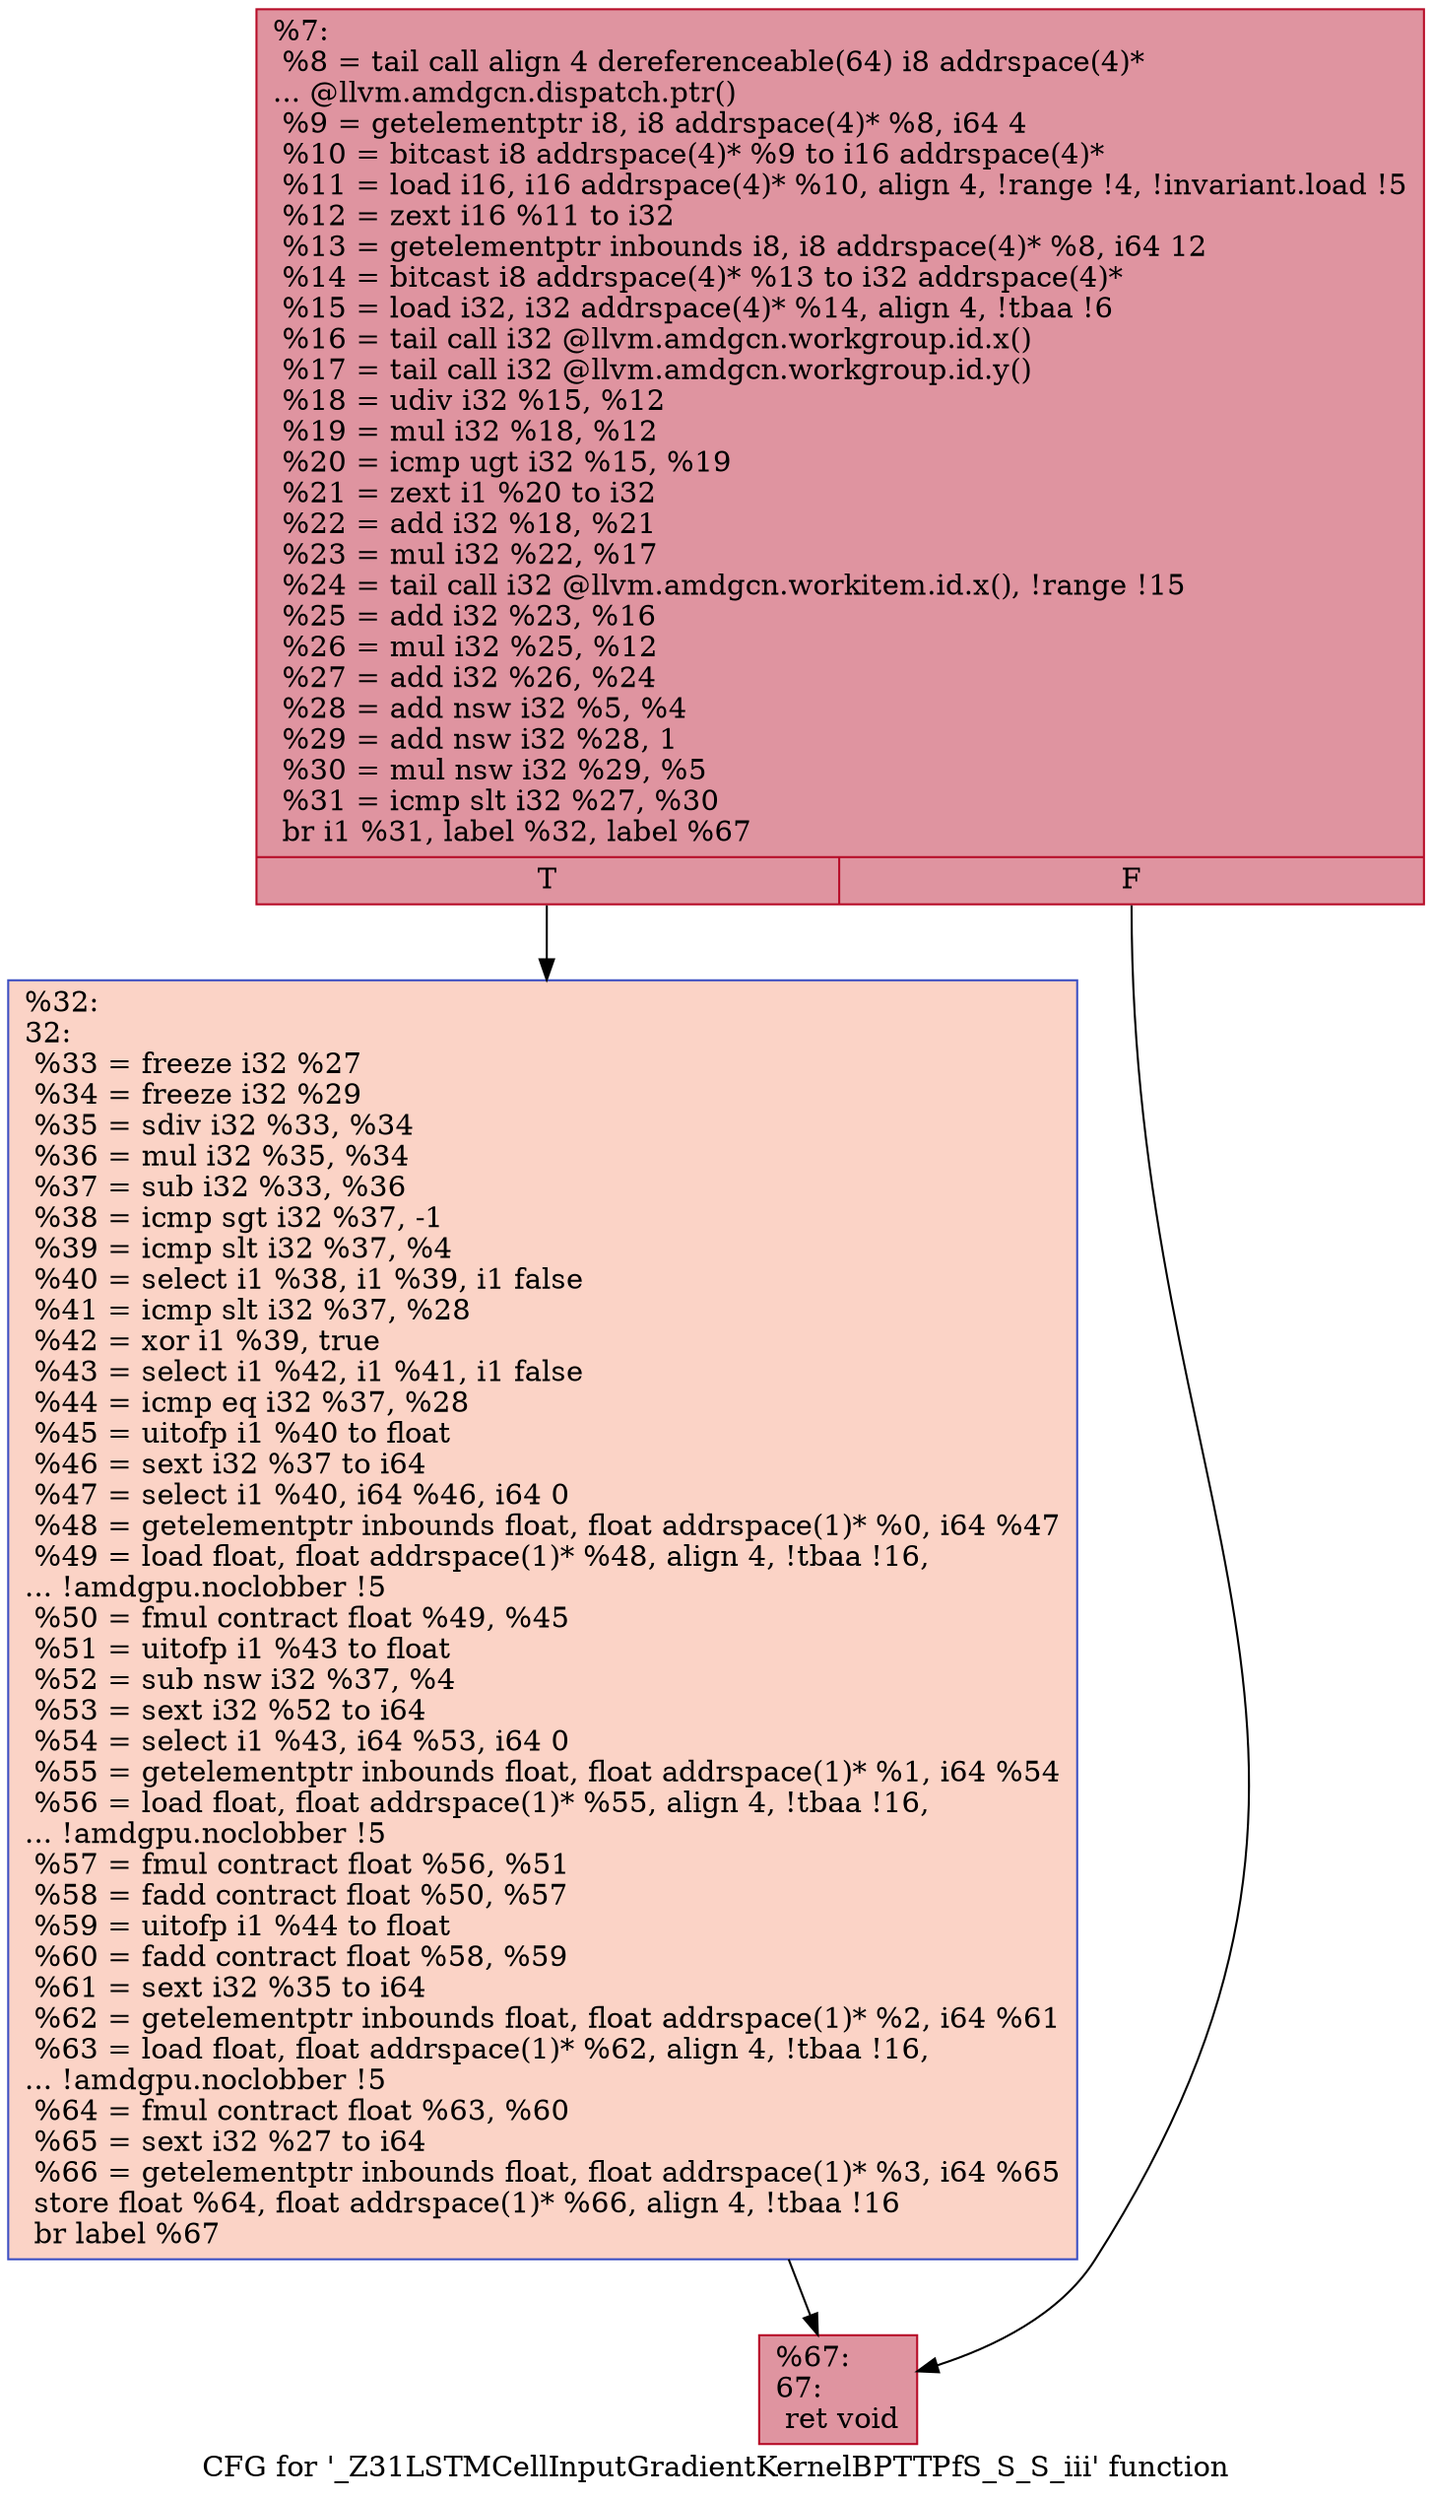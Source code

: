 digraph "CFG for '_Z31LSTMCellInputGradientKernelBPTTPfS_S_S_iii' function" {
	label="CFG for '_Z31LSTMCellInputGradientKernelBPTTPfS_S_S_iii' function";

	Node0x64f0a40 [shape=record,color="#b70d28ff", style=filled, fillcolor="#b70d2870",label="{%7:\l  %8 = tail call align 4 dereferenceable(64) i8 addrspace(4)*\l... @llvm.amdgcn.dispatch.ptr()\l  %9 = getelementptr i8, i8 addrspace(4)* %8, i64 4\l  %10 = bitcast i8 addrspace(4)* %9 to i16 addrspace(4)*\l  %11 = load i16, i16 addrspace(4)* %10, align 4, !range !4, !invariant.load !5\l  %12 = zext i16 %11 to i32\l  %13 = getelementptr inbounds i8, i8 addrspace(4)* %8, i64 12\l  %14 = bitcast i8 addrspace(4)* %13 to i32 addrspace(4)*\l  %15 = load i32, i32 addrspace(4)* %14, align 4, !tbaa !6\l  %16 = tail call i32 @llvm.amdgcn.workgroup.id.x()\l  %17 = tail call i32 @llvm.amdgcn.workgroup.id.y()\l  %18 = udiv i32 %15, %12\l  %19 = mul i32 %18, %12\l  %20 = icmp ugt i32 %15, %19\l  %21 = zext i1 %20 to i32\l  %22 = add i32 %18, %21\l  %23 = mul i32 %22, %17\l  %24 = tail call i32 @llvm.amdgcn.workitem.id.x(), !range !15\l  %25 = add i32 %23, %16\l  %26 = mul i32 %25, %12\l  %27 = add i32 %26, %24\l  %28 = add nsw i32 %5, %4\l  %29 = add nsw i32 %28, 1\l  %30 = mul nsw i32 %29, %5\l  %31 = icmp slt i32 %27, %30\l  br i1 %31, label %32, label %67\l|{<s0>T|<s1>F}}"];
	Node0x64f0a40:s0 -> Node0x64f3460;
	Node0x64f0a40:s1 -> Node0x64f34f0;
	Node0x64f3460 [shape=record,color="#3d50c3ff", style=filled, fillcolor="#f59c7d70",label="{%32:\l32:                                               \l  %33 = freeze i32 %27\l  %34 = freeze i32 %29\l  %35 = sdiv i32 %33, %34\l  %36 = mul i32 %35, %34\l  %37 = sub i32 %33, %36\l  %38 = icmp sgt i32 %37, -1\l  %39 = icmp slt i32 %37, %4\l  %40 = select i1 %38, i1 %39, i1 false\l  %41 = icmp slt i32 %37, %28\l  %42 = xor i1 %39, true\l  %43 = select i1 %42, i1 %41, i1 false\l  %44 = icmp eq i32 %37, %28\l  %45 = uitofp i1 %40 to float\l  %46 = sext i32 %37 to i64\l  %47 = select i1 %40, i64 %46, i64 0\l  %48 = getelementptr inbounds float, float addrspace(1)* %0, i64 %47\l  %49 = load float, float addrspace(1)* %48, align 4, !tbaa !16,\l... !amdgpu.noclobber !5\l  %50 = fmul contract float %49, %45\l  %51 = uitofp i1 %43 to float\l  %52 = sub nsw i32 %37, %4\l  %53 = sext i32 %52 to i64\l  %54 = select i1 %43, i64 %53, i64 0\l  %55 = getelementptr inbounds float, float addrspace(1)* %1, i64 %54\l  %56 = load float, float addrspace(1)* %55, align 4, !tbaa !16,\l... !amdgpu.noclobber !5\l  %57 = fmul contract float %56, %51\l  %58 = fadd contract float %50, %57\l  %59 = uitofp i1 %44 to float\l  %60 = fadd contract float %58, %59\l  %61 = sext i32 %35 to i64\l  %62 = getelementptr inbounds float, float addrspace(1)* %2, i64 %61\l  %63 = load float, float addrspace(1)* %62, align 4, !tbaa !16,\l... !amdgpu.noclobber !5\l  %64 = fmul contract float %63, %60\l  %65 = sext i32 %27 to i64\l  %66 = getelementptr inbounds float, float addrspace(1)* %3, i64 %65\l  store float %64, float addrspace(1)* %66, align 4, !tbaa !16\l  br label %67\l}"];
	Node0x64f3460 -> Node0x64f34f0;
	Node0x64f34f0 [shape=record,color="#b70d28ff", style=filled, fillcolor="#b70d2870",label="{%67:\l67:                                               \l  ret void\l}"];
}
